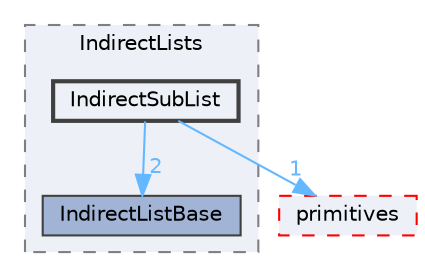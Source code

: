 digraph "src/OpenFOAM/containers/IndirectLists/IndirectSubList"
{
 // LATEX_PDF_SIZE
  bgcolor="transparent";
  edge [fontname=Helvetica,fontsize=10,labelfontname=Helvetica,labelfontsize=10];
  node [fontname=Helvetica,fontsize=10,shape=box,height=0.2,width=0.4];
  compound=true
  subgraph clusterdir_f1bdd3e1864452c4a43cb0467c28790d {
    graph [ bgcolor="#edf0f7", pencolor="grey50", label="IndirectLists", fontname=Helvetica,fontsize=10 style="filled,dashed", URL="dir_f1bdd3e1864452c4a43cb0467c28790d.html",tooltip=""]
  dir_b6d864aa83b143921cd56344048f098a [label="IndirectListBase", fillcolor="#a2b4d6", color="grey25", style="filled", URL="dir_b6d864aa83b143921cd56344048f098a.html",tooltip=""];
  dir_0a800847b5c396f00a82e211cbecdc42 [label="IndirectSubList", fillcolor="#edf0f7", color="grey25", style="filled,bold", URL="dir_0a800847b5c396f00a82e211cbecdc42.html",tooltip=""];
  }
  dir_3e50f45338116b169052b428016851aa [label="primitives", fillcolor="#edf0f7", color="red", style="filled,dashed", URL="dir_3e50f45338116b169052b428016851aa.html",tooltip=""];
  dir_0a800847b5c396f00a82e211cbecdc42->dir_3e50f45338116b169052b428016851aa [headlabel="1", labeldistance=1.5 headhref="dir_001841_003069.html" href="dir_001841_003069.html" color="steelblue1" fontcolor="steelblue1"];
  dir_0a800847b5c396f00a82e211cbecdc42->dir_b6d864aa83b143921cd56344048f098a [headlabel="2", labeldistance=1.5 headhref="dir_001841_001839.html" href="dir_001841_001839.html" color="steelblue1" fontcolor="steelblue1"];
}
